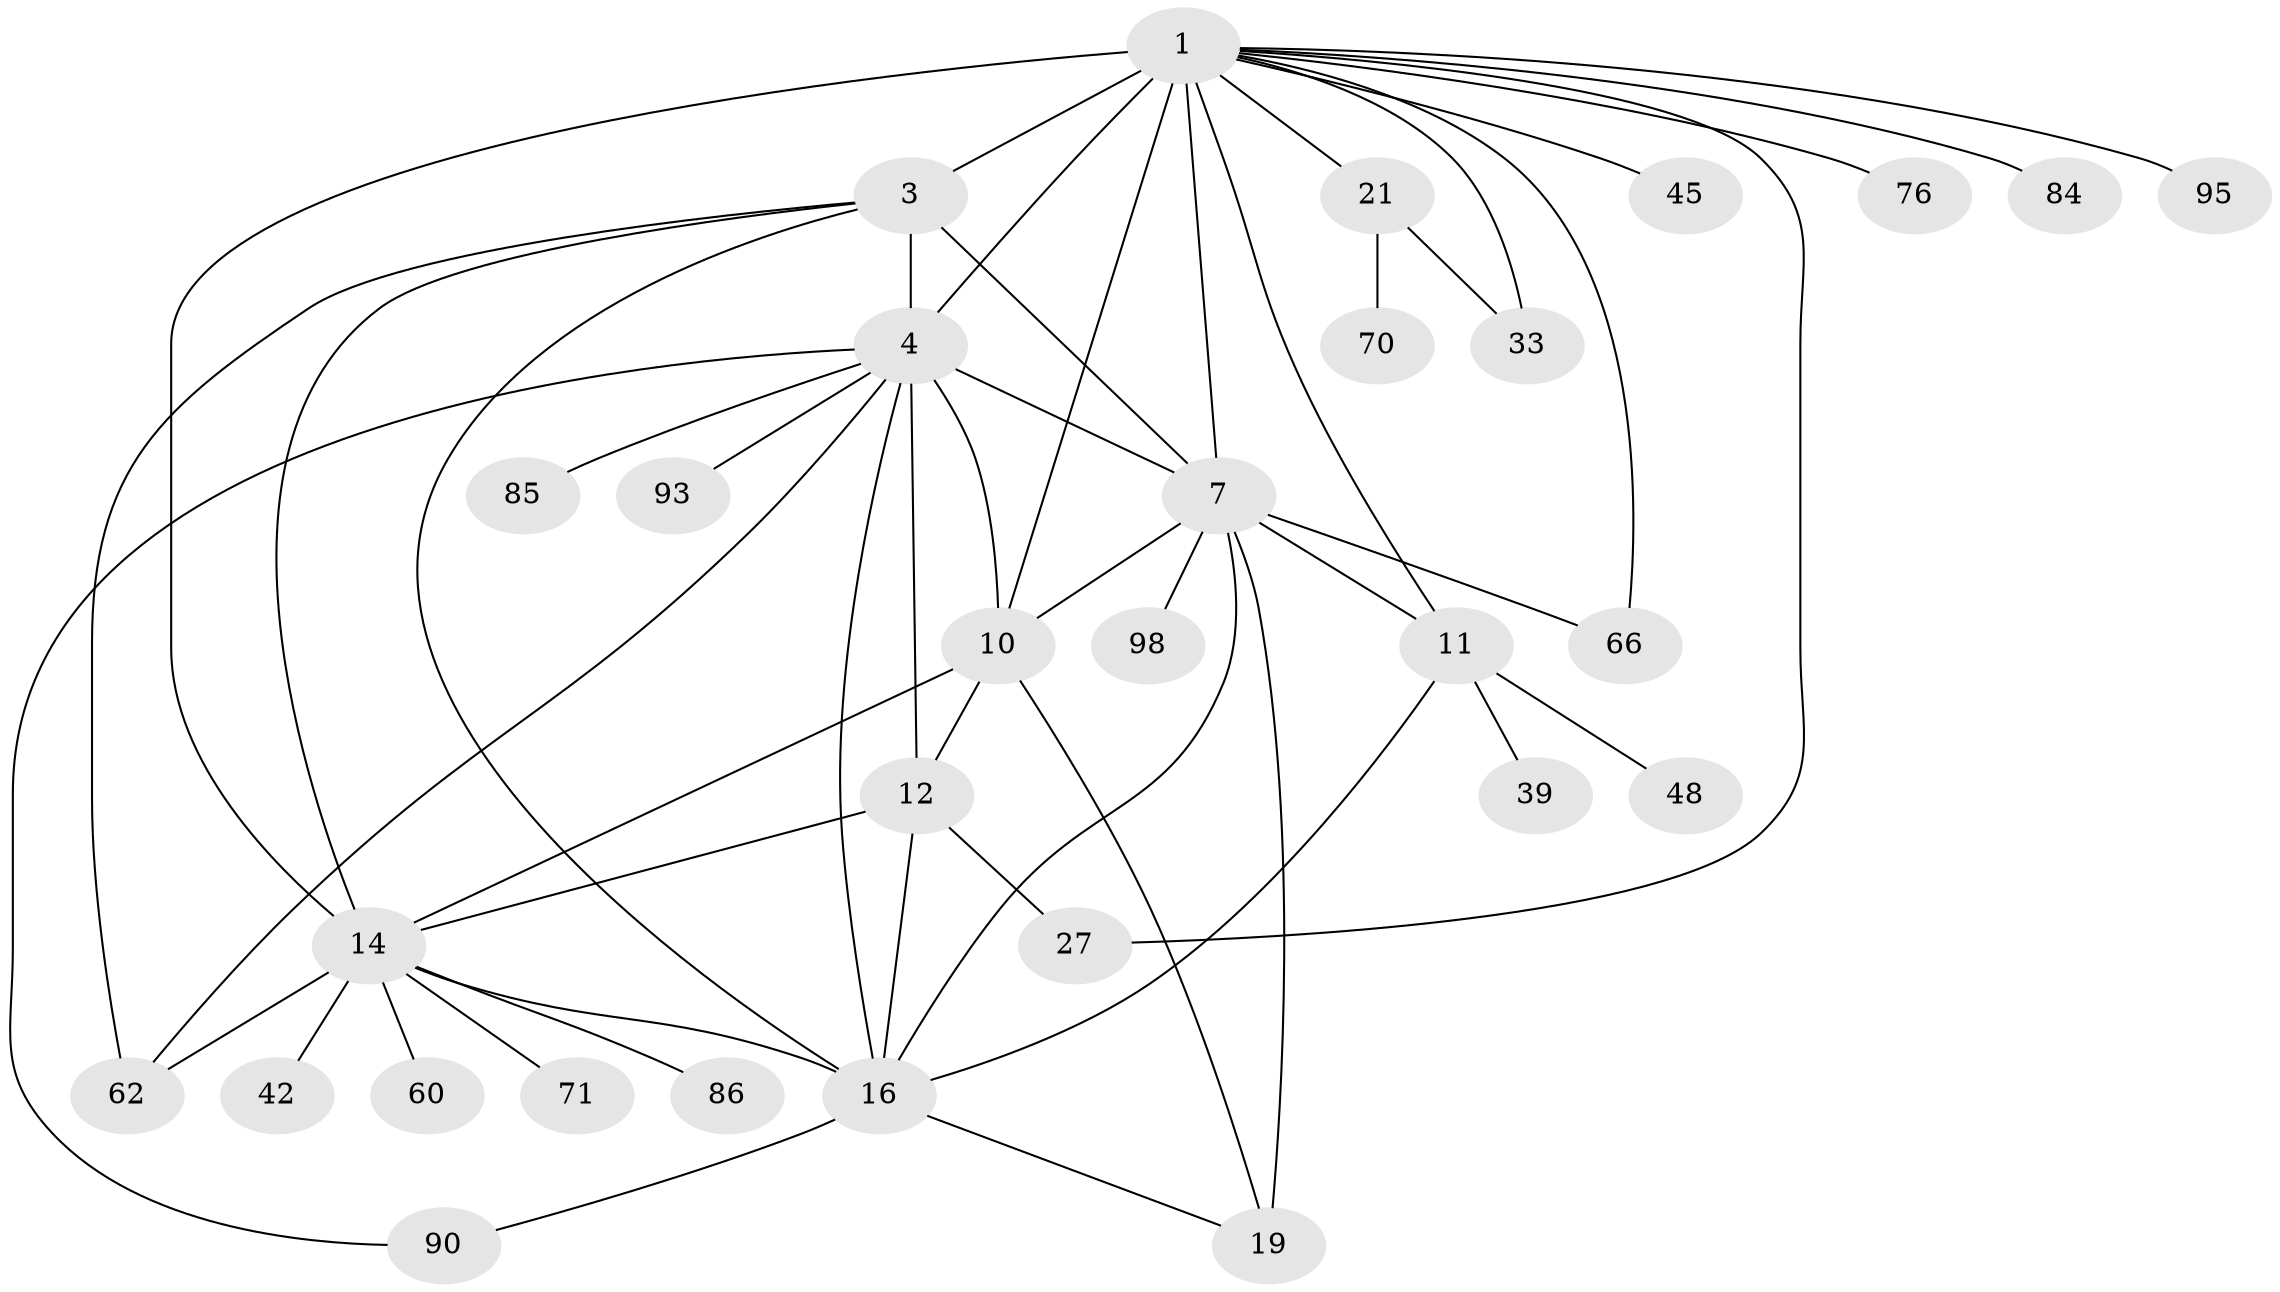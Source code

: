 // original degree distribution, {6: 0.029411764705882353, 4: 0.14705882352941177, 9: 0.00980392156862745, 5: 0.058823529411764705, 8: 0.00980392156862745, 7: 0.0196078431372549, 2: 0.30392156862745096, 3: 0.1568627450980392, 1: 0.2647058823529412}
// Generated by graph-tools (version 1.1) at 2025/16/03/04/25 18:16:58]
// undirected, 30 vertices, 52 edges
graph export_dot {
graph [start="1"]
  node [color=gray90,style=filled];
  1 [super="+24+15+8+2+5"];
  3 [super="+74+61+81"];
  4 [super="+6"];
  7 [super="+18+40"];
  10 [super="+31+13"];
  11 [super="+35"];
  12 [super="+22+50"];
  14 [super="+32+28+43"];
  16 [super="+17+88+97"];
  19 [super="+67"];
  21 [super="+34"];
  27;
  33 [super="+89"];
  39;
  42;
  45;
  48 [super="+49"];
  60;
  62 [super="+83+73"];
  66 [super="+91"];
  70;
  71;
  76;
  84;
  85;
  86;
  90 [super="+102"];
  93;
  95;
  98;
  1 -- 3;
  1 -- 33;
  1 -- 84;
  1 -- 45;
  1 -- 95;
  1 -- 21;
  1 -- 66;
  1 -- 4 [weight=2];
  1 -- 10 [weight=2];
  1 -- 11;
  1 -- 76;
  1 -- 27;
  1 -- 7 [weight=2];
  1 -- 14 [weight=4];
  3 -- 4 [weight=2];
  3 -- 14;
  3 -- 7;
  3 -- 62;
  3 -- 16;
  4 -- 16;
  4 -- 62;
  4 -- 90;
  4 -- 7 [weight=3];
  4 -- 10;
  4 -- 12;
  4 -- 85;
  4 -- 93;
  7 -- 11;
  7 -- 16 [weight=2];
  7 -- 98;
  7 -- 19 [weight=2];
  7 -- 66;
  7 -- 10;
  10 -- 19;
  10 -- 12;
  10 -- 14;
  11 -- 48;
  11 -- 39;
  11 -- 16;
  12 -- 27;
  12 -- 14;
  12 -- 16;
  14 -- 62;
  14 -- 16 [weight=2];
  14 -- 60;
  14 -- 71;
  14 -- 86;
  14 -- 42;
  16 -- 19;
  16 -- 90;
  21 -- 33;
  21 -- 70;
}
